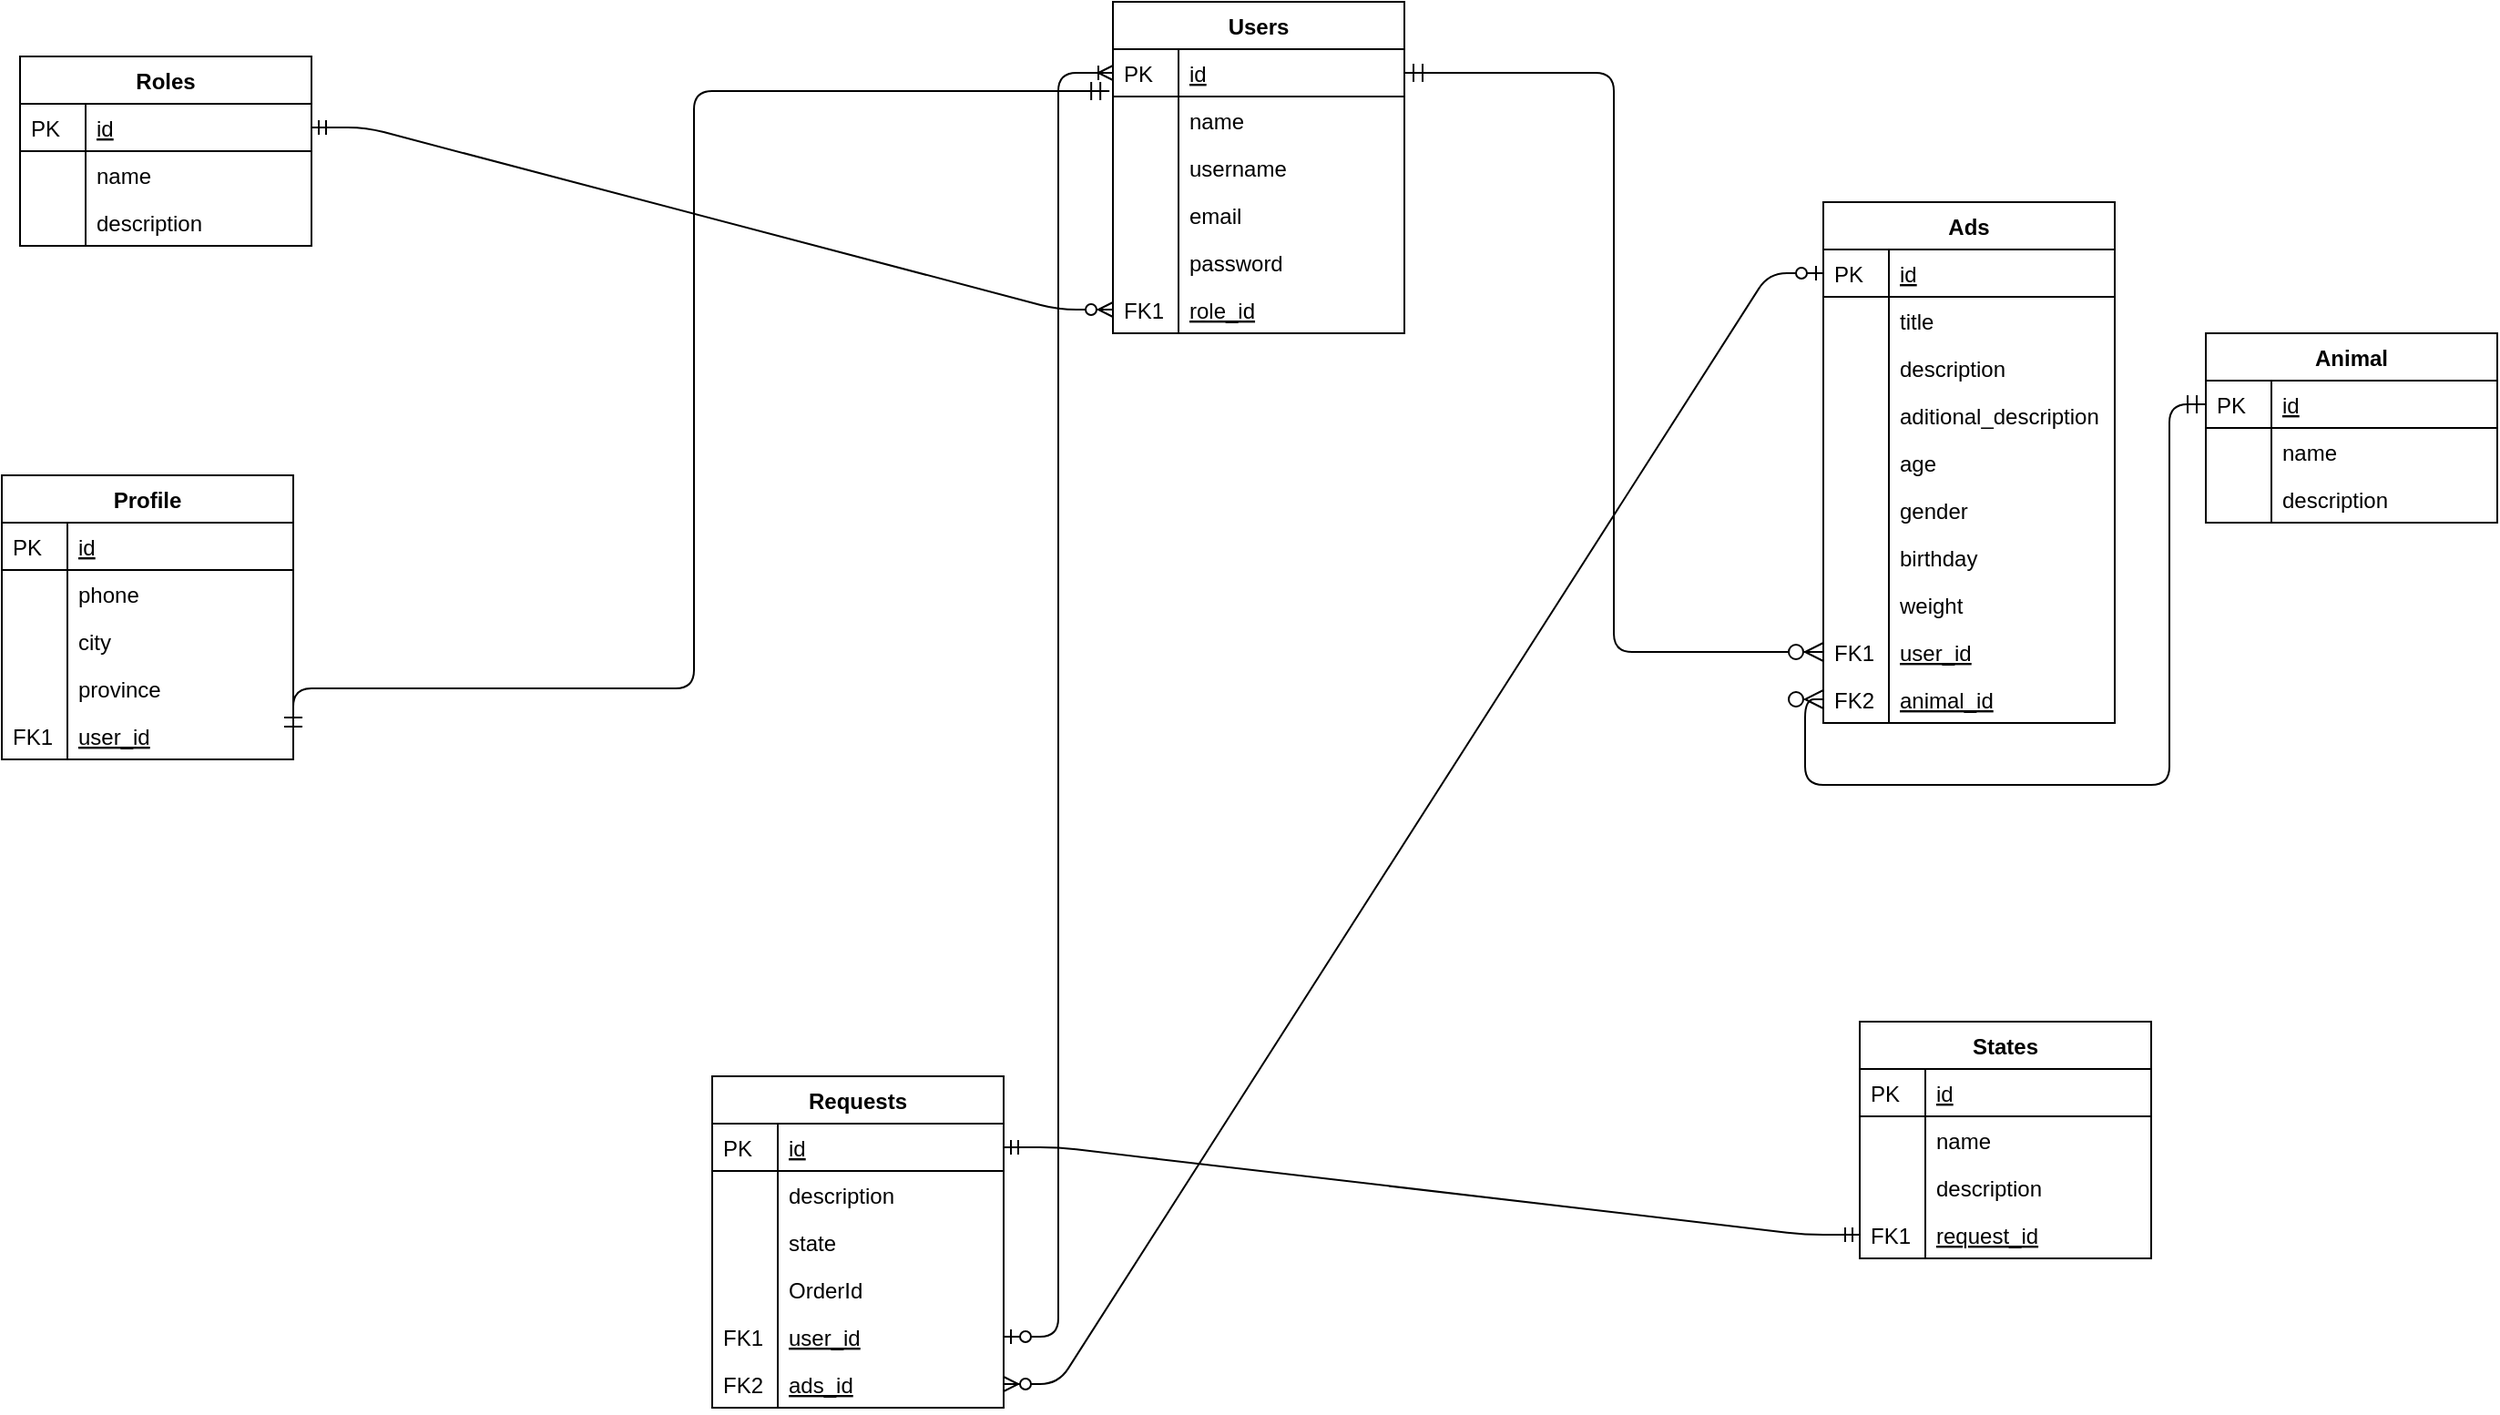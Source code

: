 <mxfile version="13.1.3">
    <diagram id="C5RBs43oDa-KdzZeNtuy" name="Page-1">
        <mxGraphModel dx="2195" dy="751" grid="1" gridSize="10" guides="1" tooltips="1" connect="1" arrows="1" fold="1" page="1" pageScale="1" pageWidth="827" pageHeight="1169" math="0" shadow="0">
            <root>
                <mxCell id="WIyWlLk6GJQsqaUBKTNV-0"/>
                <mxCell id="WIyWlLk6GJQsqaUBKTNV-1" parent="WIyWlLk6GJQsqaUBKTNV-0"/>
                <mxCell id="zkfFHV4jXpPFQw0GAbJ--63" value="" style="edgeStyle=orthogonalEdgeStyle;endArrow=ERzeroToMany;startArrow=ERmandOne;shadow=0;strokeWidth=1;endSize=8;startSize=8;entryX=0;entryY=0.5;entryDx=0;entryDy=0;" parent="WIyWlLk6GJQsqaUBKTNV-1" source="zkfFHV4jXpPFQw0GAbJ--52" target="SV77yWKfebAAn_p9X0Ls-24" edge="1">
                    <mxGeometry width="100" height="100" relative="1" as="geometry">
                        <mxPoint x="110" y="550" as="sourcePoint"/>
                        <mxPoint x="210" y="450" as="targetPoint"/>
                    </mxGeometry>
                </mxCell>
                <mxCell id="zkfFHV4jXpPFQw0GAbJ--71" value="" style="edgeStyle=orthogonalEdgeStyle;endArrow=ERmandOne;startArrow=ERmandOne;shadow=0;strokeWidth=1;endSize=8;startSize=8;endFill=0;entryX=1;entryY=0.5;entryDx=0;entryDy=0;exitX=-0.012;exitY=0.885;exitDx=0;exitDy=0;exitPerimeter=0;" parent="WIyWlLk6GJQsqaUBKTNV-1" source="zkfFHV4jXpPFQw0GAbJ--52" target="SV77yWKfebAAn_p9X0Ls-28" edge="1">
                    <mxGeometry width="100" height="100" relative="1" as="geometry">
                        <mxPoint x="240" y="618" as="sourcePoint"/>
                        <mxPoint y="340" as="targetPoint"/>
                        <Array as="points">
                            <mxPoint x="-190" y="249"/>
                            <mxPoint x="-190" y="577"/>
                        </Array>
                    </mxGeometry>
                </mxCell>
                <mxCell id="SV77yWKfebAAn_p9X0Ls-58" value="" style="edgeStyle=entityRelationEdgeStyle;fontSize=12;html=1;endArrow=ERzeroToMany;startArrow=ERmandOne;exitX=1;exitY=0.5;exitDx=0;exitDy=0;entryX=0;entryY=0.5;entryDx=0;entryDy=0;" parent="WIyWlLk6GJQsqaUBKTNV-1" source="SV77yWKfebAAn_p9X0Ls-31" target="SV77yWKfebAAn_p9X0Ls-61" edge="1">
                    <mxGeometry width="100" height="100" relative="1" as="geometry">
                        <mxPoint x="-100" y="560" as="sourcePoint"/>
                        <mxPoint x="-320" y="370" as="targetPoint"/>
                    </mxGeometry>
                </mxCell>
                <mxCell id="SV77yWKfebAAn_p9X0Ls-78" value="" style="edgeStyle=entityRelationEdgeStyle;fontSize=12;html=1;endArrow=ERoneToMany;startArrow=ERzeroToOne;exitX=1;exitY=0.5;exitDx=0;exitDy=0;entryX=0;entryY=0.5;entryDx=0;entryDy=0;" parent="WIyWlLk6GJQsqaUBKTNV-1" source="SV77yWKfebAAn_p9X0Ls-73" target="zkfFHV4jXpPFQw0GAbJ--52" edge="1">
                    <mxGeometry width="100" height="100" relative="1" as="geometry">
                        <mxPoint x="-200" y="690" as="sourcePoint"/>
                        <mxPoint x="-103" y="299" as="targetPoint"/>
                    </mxGeometry>
                </mxCell>
                <mxCell id="SV77yWKfebAAn_p9X0Ls-93" value="" style="edgeStyle=entityRelationEdgeStyle;fontSize=12;html=1;endArrow=ERmandOne;startArrow=ERmandOne;exitX=1;exitY=0.5;exitDx=0;exitDy=0;entryX=0;entryY=0.5;entryDx=0;entryDy=0;" parent="WIyWlLk6GJQsqaUBKTNV-1" source="SV77yWKfebAAn_p9X0Ls-65" target="SV77yWKfebAAn_p9X0Ls-89" edge="1">
                    <mxGeometry width="100" height="100" relative="1" as="geometry">
                        <mxPoint x="50" y="700" as="sourcePoint"/>
                        <mxPoint x="150" y="600" as="targetPoint"/>
                    </mxGeometry>
                </mxCell>
                <mxCell id="SV77yWKfebAAn_p9X0Ls-94" value="" style="edgeStyle=entityRelationEdgeStyle;fontSize=12;html=1;endArrow=ERzeroToMany;startArrow=ERzeroToOne;" parent="WIyWlLk6GJQsqaUBKTNV-1" source="zkfFHV4jXpPFQw0GAbJ--57" target="SV77yWKfebAAn_p9X0Ls-75" edge="1">
                    <mxGeometry width="100" height="100" relative="1" as="geometry">
                        <mxPoint x="330" y="680" as="sourcePoint"/>
                        <mxPoint x="150" y="600" as="targetPoint"/>
                    </mxGeometry>
                </mxCell>
                <mxCell id="zkfFHV4jXpPFQw0GAbJ--56" value="Ads" style="swimlane;fontStyle=1;childLayout=stackLayout;horizontal=1;startSize=26;horizontalStack=0;resizeParent=1;resizeLast=0;collapsible=1;marginBottom=0;rounded=0;shadow=0;strokeWidth=1;" parent="WIyWlLk6GJQsqaUBKTNV-1" vertex="1">
                    <mxGeometry x="430" y="310" width="160" height="286" as="geometry">
                        <mxRectangle x="260" y="80" width="160" height="26" as="alternateBounds"/>
                    </mxGeometry>
                </mxCell>
                <mxCell id="zkfFHV4jXpPFQw0GAbJ--57" value="id" style="shape=partialRectangle;top=0;left=0;right=0;bottom=1;align=left;verticalAlign=top;fillColor=none;spacingLeft=40;spacingRight=4;overflow=hidden;rotatable=0;points=[[0,0.5],[1,0.5]];portConstraint=eastwest;dropTarget=0;rounded=0;shadow=0;strokeWidth=1;fontStyle=4" parent="zkfFHV4jXpPFQw0GAbJ--56" vertex="1">
                    <mxGeometry y="26" width="160" height="26" as="geometry"/>
                </mxCell>
                <mxCell id="zkfFHV4jXpPFQw0GAbJ--58" value="PK" style="shape=partialRectangle;top=0;left=0;bottom=0;fillColor=none;align=left;verticalAlign=top;spacingLeft=4;spacingRight=4;overflow=hidden;rotatable=0;points=[];portConstraint=eastwest;part=1;" parent="zkfFHV4jXpPFQw0GAbJ--57" vertex="1" connectable="0">
                    <mxGeometry width="36" height="26" as="geometry"/>
                </mxCell>
                <mxCell id="zkfFHV4jXpPFQw0GAbJ--59" value="title" style="shape=partialRectangle;top=0;left=0;right=0;bottom=0;align=left;verticalAlign=top;fillColor=none;spacingLeft=40;spacingRight=4;overflow=hidden;rotatable=0;points=[[0,0.5],[1,0.5]];portConstraint=eastwest;dropTarget=0;rounded=0;shadow=0;strokeWidth=1;" parent="zkfFHV4jXpPFQw0GAbJ--56" vertex="1">
                    <mxGeometry y="52" width="160" height="26" as="geometry"/>
                </mxCell>
                <mxCell id="zkfFHV4jXpPFQw0GAbJ--60" value="" style="shape=partialRectangle;top=0;left=0;bottom=0;fillColor=none;align=left;verticalAlign=top;spacingLeft=4;spacingRight=4;overflow=hidden;rotatable=0;points=[];portConstraint=eastwest;part=1;" parent="zkfFHV4jXpPFQw0GAbJ--59" vertex="1" connectable="0">
                    <mxGeometry width="36" height="26" as="geometry"/>
                </mxCell>
                <mxCell id="SV77yWKfebAAn_p9X0Ls-14" value="description" style="shape=partialRectangle;top=0;left=0;right=0;bottom=0;align=left;verticalAlign=top;fillColor=none;spacingLeft=40;spacingRight=4;overflow=hidden;rotatable=0;points=[[0,0.5],[1,0.5]];portConstraint=eastwest;dropTarget=0;rounded=0;shadow=0;strokeWidth=1;" parent="zkfFHV4jXpPFQw0GAbJ--56" vertex="1">
                    <mxGeometry y="78" width="160" height="26" as="geometry"/>
                </mxCell>
                <mxCell id="SV77yWKfebAAn_p9X0Ls-15" value="" style="shape=partialRectangle;top=0;left=0;bottom=0;fillColor=none;align=left;verticalAlign=top;spacingLeft=4;spacingRight=4;overflow=hidden;rotatable=0;points=[];portConstraint=eastwest;part=1;" parent="SV77yWKfebAAn_p9X0Ls-14" vertex="1" connectable="0">
                    <mxGeometry width="36" height="26" as="geometry"/>
                </mxCell>
                <mxCell id="SV77yWKfebAAn_p9X0Ls-16" value="aditional_description" style="shape=partialRectangle;top=0;left=0;right=0;bottom=0;align=left;verticalAlign=top;fillColor=none;spacingLeft=40;spacingRight=4;overflow=hidden;rotatable=0;points=[[0,0.5],[1,0.5]];portConstraint=eastwest;dropTarget=0;rounded=0;shadow=0;strokeWidth=1;" parent="zkfFHV4jXpPFQw0GAbJ--56" vertex="1">
                    <mxGeometry y="104" width="160" height="26" as="geometry"/>
                </mxCell>
                <mxCell id="SV77yWKfebAAn_p9X0Ls-17" value="" style="shape=partialRectangle;top=0;left=0;bottom=0;fillColor=none;align=left;verticalAlign=top;spacingLeft=4;spacingRight=4;overflow=hidden;rotatable=0;points=[];portConstraint=eastwest;part=1;" parent="SV77yWKfebAAn_p9X0Ls-16" vertex="1" connectable="0">
                    <mxGeometry width="36" height="26" as="geometry"/>
                </mxCell>
                <mxCell id="SV77yWKfebAAn_p9X0Ls-8" value="age" style="shape=partialRectangle;top=0;left=0;right=0;bottom=0;align=left;verticalAlign=top;fillColor=none;spacingLeft=40;spacingRight=4;overflow=hidden;rotatable=0;points=[[0,0.5],[1,0.5]];portConstraint=eastwest;dropTarget=0;rounded=0;shadow=0;strokeWidth=1;" parent="zkfFHV4jXpPFQw0GAbJ--56" vertex="1">
                    <mxGeometry y="130" width="160" height="26" as="geometry"/>
                </mxCell>
                <mxCell id="SV77yWKfebAAn_p9X0Ls-9" value="" style="shape=partialRectangle;top=0;left=0;bottom=0;fillColor=none;align=left;verticalAlign=top;spacingLeft=4;spacingRight=4;overflow=hidden;rotatable=0;points=[];portConstraint=eastwest;part=1;" parent="SV77yWKfebAAn_p9X0Ls-8" vertex="1" connectable="0">
                    <mxGeometry width="36" height="26" as="geometry"/>
                </mxCell>
                <mxCell id="zkfFHV4jXpPFQw0GAbJ--61" value="gender" style="shape=partialRectangle;top=0;left=0;right=0;bottom=0;align=left;verticalAlign=top;fillColor=none;spacingLeft=40;spacingRight=4;overflow=hidden;rotatable=0;points=[[0,0.5],[1,0.5]];portConstraint=eastwest;dropTarget=0;rounded=0;shadow=0;strokeWidth=1;" parent="zkfFHV4jXpPFQw0GAbJ--56" vertex="1">
                    <mxGeometry y="156" width="160" height="26" as="geometry"/>
                </mxCell>
                <mxCell id="zkfFHV4jXpPFQw0GAbJ--62" value="" style="shape=partialRectangle;top=0;left=0;bottom=0;fillColor=none;align=left;verticalAlign=top;spacingLeft=4;spacingRight=4;overflow=hidden;rotatable=0;points=[];portConstraint=eastwest;part=1;" parent="zkfFHV4jXpPFQw0GAbJ--61" vertex="1" connectable="0">
                    <mxGeometry width="36" height="26" as="geometry"/>
                </mxCell>
                <mxCell id="SV77yWKfebAAn_p9X0Ls-12" value="birthday" style="shape=partialRectangle;top=0;left=0;right=0;bottom=0;align=left;verticalAlign=top;fillColor=none;spacingLeft=40;spacingRight=4;overflow=hidden;rotatable=0;points=[[0,0.5],[1,0.5]];portConstraint=eastwest;dropTarget=0;rounded=0;shadow=0;strokeWidth=1;" parent="zkfFHV4jXpPFQw0GAbJ--56" vertex="1">
                    <mxGeometry y="182" width="160" height="26" as="geometry"/>
                </mxCell>
                <mxCell id="SV77yWKfebAAn_p9X0Ls-13" value="" style="shape=partialRectangle;top=0;left=0;bottom=0;fillColor=none;align=left;verticalAlign=top;spacingLeft=4;spacingRight=4;overflow=hidden;rotatable=0;points=[];portConstraint=eastwest;part=1;" parent="SV77yWKfebAAn_p9X0Ls-12" vertex="1" connectable="0">
                    <mxGeometry width="36" height="26" as="geometry"/>
                </mxCell>
                <mxCell id="SV77yWKfebAAn_p9X0Ls-10" value="weight" style="shape=partialRectangle;top=0;left=0;right=0;bottom=0;align=left;verticalAlign=top;fillColor=none;spacingLeft=40;spacingRight=4;overflow=hidden;rotatable=0;points=[[0,0.5],[1,0.5]];portConstraint=eastwest;dropTarget=0;rounded=0;shadow=0;strokeWidth=1;" parent="zkfFHV4jXpPFQw0GAbJ--56" vertex="1">
                    <mxGeometry y="208" width="160" height="26" as="geometry"/>
                </mxCell>
                <mxCell id="SV77yWKfebAAn_p9X0Ls-11" value="" style="shape=partialRectangle;top=0;left=0;bottom=0;fillColor=none;align=left;verticalAlign=top;spacingLeft=4;spacingRight=4;overflow=hidden;rotatable=0;points=[];portConstraint=eastwest;part=1;" parent="SV77yWKfebAAn_p9X0Ls-10" vertex="1" connectable="0">
                    <mxGeometry width="36" height="26" as="geometry"/>
                </mxCell>
                <mxCell id="SV77yWKfebAAn_p9X0Ls-24" value="user_id" style="shape=partialRectangle;top=0;left=0;right=0;bottom=0;align=left;verticalAlign=top;fillColor=none;spacingLeft=40;spacingRight=4;overflow=hidden;rotatable=0;points=[[0,0.5],[1,0.5]];portConstraint=eastwest;dropTarget=0;rounded=0;shadow=0;strokeWidth=1;fontStyle=4" parent="zkfFHV4jXpPFQw0GAbJ--56" vertex="1">
                    <mxGeometry y="234" width="160" height="26" as="geometry"/>
                </mxCell>
                <mxCell id="SV77yWKfebAAn_p9X0Ls-25" value="FK1" style="shape=partialRectangle;top=0;left=0;bottom=0;fillColor=none;align=left;verticalAlign=top;spacingLeft=4;spacingRight=4;overflow=hidden;rotatable=0;points=[];portConstraint=eastwest;part=1;" parent="SV77yWKfebAAn_p9X0Ls-24" vertex="1" connectable="0">
                    <mxGeometry width="36" height="26" as="geometry"/>
                </mxCell>
                <mxCell id="SV77yWKfebAAn_p9X0Ls-126" value="animal_id" style="shape=partialRectangle;top=0;left=0;right=0;bottom=0;align=left;verticalAlign=top;fillColor=none;spacingLeft=40;spacingRight=4;overflow=hidden;rotatable=0;points=[[0,0.5],[1,0.5]];portConstraint=eastwest;dropTarget=0;rounded=0;shadow=0;strokeWidth=1;fontStyle=4" parent="zkfFHV4jXpPFQw0GAbJ--56" vertex="1">
                    <mxGeometry y="260" width="160" height="26" as="geometry"/>
                </mxCell>
                <mxCell id="SV77yWKfebAAn_p9X0Ls-127" value="FK2" style="shape=partialRectangle;top=0;left=0;bottom=0;fillColor=none;align=left;verticalAlign=top;spacingLeft=4;spacingRight=4;overflow=hidden;rotatable=0;points=[];portConstraint=eastwest;part=1;" parent="SV77yWKfebAAn_p9X0Ls-126" vertex="1" connectable="0">
                    <mxGeometry width="36" height="26" as="geometry"/>
                </mxCell>
                <mxCell id="SV77yWKfebAAn_p9X0Ls-30" value="Roles" style="swimlane;fontStyle=1;childLayout=stackLayout;horizontal=1;startSize=26;horizontalStack=0;resizeParent=1;resizeLast=0;collapsible=1;marginBottom=0;rounded=0;shadow=0;strokeWidth=1;" parent="WIyWlLk6GJQsqaUBKTNV-1" vertex="1">
                    <mxGeometry x="-560" y="230" width="160" height="104" as="geometry">
                        <mxRectangle x="260" y="270" width="160" height="26" as="alternateBounds"/>
                    </mxGeometry>
                </mxCell>
                <mxCell id="SV77yWKfebAAn_p9X0Ls-31" value="id" style="shape=partialRectangle;top=0;left=0;right=0;bottom=1;align=left;verticalAlign=top;fillColor=none;spacingLeft=40;spacingRight=4;overflow=hidden;rotatable=0;points=[[0,0.5],[1,0.5]];portConstraint=eastwest;dropTarget=0;rounded=0;shadow=0;strokeWidth=1;fontStyle=4" parent="SV77yWKfebAAn_p9X0Ls-30" vertex="1">
                    <mxGeometry y="26" width="160" height="26" as="geometry"/>
                </mxCell>
                <mxCell id="SV77yWKfebAAn_p9X0Ls-32" value="PK" style="shape=partialRectangle;top=0;left=0;bottom=0;fillColor=none;align=left;verticalAlign=top;spacingLeft=4;spacingRight=4;overflow=hidden;rotatable=0;points=[];portConstraint=eastwest;part=1;" parent="SV77yWKfebAAn_p9X0Ls-31" vertex="1" connectable="0">
                    <mxGeometry width="36" height="26" as="geometry"/>
                </mxCell>
                <mxCell id="SV77yWKfebAAn_p9X0Ls-33" value="name" style="shape=partialRectangle;top=0;left=0;right=0;bottom=0;align=left;verticalAlign=top;fillColor=none;spacingLeft=40;spacingRight=4;overflow=hidden;rotatable=0;points=[[0,0.5],[1,0.5]];portConstraint=eastwest;dropTarget=0;rounded=0;shadow=0;strokeWidth=1;" parent="SV77yWKfebAAn_p9X0Ls-30" vertex="1">
                    <mxGeometry y="52" width="160" height="26" as="geometry"/>
                </mxCell>
                <mxCell id="SV77yWKfebAAn_p9X0Ls-34" value="" style="shape=partialRectangle;top=0;left=0;bottom=0;fillColor=none;align=left;verticalAlign=top;spacingLeft=4;spacingRight=4;overflow=hidden;rotatable=0;points=[];portConstraint=eastwest;part=1;" parent="SV77yWKfebAAn_p9X0Ls-33" vertex="1" connectable="0">
                    <mxGeometry width="36" height="26" as="geometry"/>
                </mxCell>
                <mxCell id="SV77yWKfebAAn_p9X0Ls-35" value="description" style="shape=partialRectangle;top=0;left=0;right=0;bottom=0;align=left;verticalAlign=top;fillColor=none;spacingLeft=40;spacingRight=4;overflow=hidden;rotatable=0;points=[[0,0.5],[1,0.5]];portConstraint=eastwest;dropTarget=0;rounded=0;shadow=0;strokeWidth=1;" parent="SV77yWKfebAAn_p9X0Ls-30" vertex="1">
                    <mxGeometry y="78" width="160" height="26" as="geometry"/>
                </mxCell>
                <mxCell id="SV77yWKfebAAn_p9X0Ls-36" value="" style="shape=partialRectangle;top=0;left=0;bottom=0;fillColor=none;align=left;verticalAlign=top;spacingLeft=4;spacingRight=4;overflow=hidden;rotatable=0;points=[];portConstraint=eastwest;part=1;" parent="SV77yWKfebAAn_p9X0Ls-35" vertex="1" connectable="0">
                    <mxGeometry width="36" height="26" as="geometry"/>
                </mxCell>
                <mxCell id="zkfFHV4jXpPFQw0GAbJ--64" value="Profile" style="swimlane;fontStyle=1;childLayout=stackLayout;horizontal=1;startSize=26;horizontalStack=0;resizeParent=1;resizeLast=0;collapsible=1;marginBottom=0;rounded=0;shadow=0;strokeWidth=1;" parent="WIyWlLk6GJQsqaUBKTNV-1" vertex="1">
                    <mxGeometry x="-570" y="460" width="160" height="156" as="geometry">
                        <mxRectangle x="260" y="270" width="160" height="26" as="alternateBounds"/>
                    </mxGeometry>
                </mxCell>
                <mxCell id="zkfFHV4jXpPFQw0GAbJ--65" value="id" style="shape=partialRectangle;top=0;left=0;right=0;bottom=1;align=left;verticalAlign=top;fillColor=none;spacingLeft=40;spacingRight=4;overflow=hidden;rotatable=0;points=[[0,0.5],[1,0.5]];portConstraint=eastwest;dropTarget=0;rounded=0;shadow=0;strokeWidth=1;fontStyle=4" parent="zkfFHV4jXpPFQw0GAbJ--64" vertex="1">
                    <mxGeometry y="26" width="160" height="26" as="geometry"/>
                </mxCell>
                <mxCell id="zkfFHV4jXpPFQw0GAbJ--66" value="PK" style="shape=partialRectangle;top=0;left=0;bottom=0;fillColor=none;align=left;verticalAlign=top;spacingLeft=4;spacingRight=4;overflow=hidden;rotatable=0;points=[];portConstraint=eastwest;part=1;" parent="zkfFHV4jXpPFQw0GAbJ--65" vertex="1" connectable="0">
                    <mxGeometry width="36" height="26" as="geometry"/>
                </mxCell>
                <mxCell id="zkfFHV4jXpPFQw0GAbJ--67" value="phone" style="shape=partialRectangle;top=0;left=0;right=0;bottom=0;align=left;verticalAlign=top;fillColor=none;spacingLeft=40;spacingRight=4;overflow=hidden;rotatable=0;points=[[0,0.5],[1,0.5]];portConstraint=eastwest;dropTarget=0;rounded=0;shadow=0;strokeWidth=1;" parent="zkfFHV4jXpPFQw0GAbJ--64" vertex="1">
                    <mxGeometry y="52" width="160" height="26" as="geometry"/>
                </mxCell>
                <mxCell id="zkfFHV4jXpPFQw0GAbJ--68" value="" style="shape=partialRectangle;top=0;left=0;bottom=0;fillColor=none;align=left;verticalAlign=top;spacingLeft=4;spacingRight=4;overflow=hidden;rotatable=0;points=[];portConstraint=eastwest;part=1;" parent="zkfFHV4jXpPFQw0GAbJ--67" vertex="1" connectable="0">
                    <mxGeometry width="36" height="26" as="geometry"/>
                </mxCell>
                <mxCell id="SV77yWKfebAAn_p9X0Ls-18" value="city" style="shape=partialRectangle;top=0;left=0;right=0;bottom=0;align=left;verticalAlign=top;fillColor=none;spacingLeft=40;spacingRight=4;overflow=hidden;rotatable=0;points=[[0,0.5],[1,0.5]];portConstraint=eastwest;dropTarget=0;rounded=0;shadow=0;strokeWidth=1;" parent="zkfFHV4jXpPFQw0GAbJ--64" vertex="1">
                    <mxGeometry y="78" width="160" height="26" as="geometry"/>
                </mxCell>
                <mxCell id="SV77yWKfebAAn_p9X0Ls-19" value="" style="shape=partialRectangle;top=0;left=0;bottom=0;fillColor=none;align=left;verticalAlign=top;spacingLeft=4;spacingRight=4;overflow=hidden;rotatable=0;points=[];portConstraint=eastwest;part=1;" parent="SV77yWKfebAAn_p9X0Ls-18" vertex="1" connectable="0">
                    <mxGeometry width="36" height="26" as="geometry"/>
                </mxCell>
                <mxCell id="SV77yWKfebAAn_p9X0Ls-132" value="province" style="shape=partialRectangle;top=0;left=0;right=0;bottom=0;align=left;verticalAlign=top;fillColor=none;spacingLeft=40;spacingRight=4;overflow=hidden;rotatable=0;points=[[0,0.5],[1,0.5]];portConstraint=eastwest;dropTarget=0;rounded=0;shadow=0;strokeWidth=1;" parent="zkfFHV4jXpPFQw0GAbJ--64" vertex="1">
                    <mxGeometry y="104" width="160" height="26" as="geometry"/>
                </mxCell>
                <mxCell id="SV77yWKfebAAn_p9X0Ls-133" value="" style="shape=partialRectangle;top=0;left=0;bottom=0;fillColor=none;align=left;verticalAlign=top;spacingLeft=4;spacingRight=4;overflow=hidden;rotatable=0;points=[];portConstraint=eastwest;part=1;" parent="SV77yWKfebAAn_p9X0Ls-132" vertex="1" connectable="0">
                    <mxGeometry width="36" height="26" as="geometry"/>
                </mxCell>
                <mxCell id="SV77yWKfebAAn_p9X0Ls-28" value="user_id" style="shape=partialRectangle;top=0;left=0;right=0;bottom=0;align=left;verticalAlign=top;fillColor=none;spacingLeft=40;spacingRight=4;overflow=hidden;rotatable=0;points=[[0,0.5],[1,0.5]];portConstraint=eastwest;dropTarget=0;rounded=0;shadow=0;strokeWidth=1;fontStyle=4" parent="zkfFHV4jXpPFQw0GAbJ--64" vertex="1">
                    <mxGeometry y="130" width="160" height="26" as="geometry"/>
                </mxCell>
                <mxCell id="SV77yWKfebAAn_p9X0Ls-29" value="FK1" style="shape=partialRectangle;top=0;left=0;bottom=0;fillColor=none;align=left;verticalAlign=top;spacingLeft=4;spacingRight=4;overflow=hidden;rotatable=0;points=[];portConstraint=eastwest;part=1;" parent="SV77yWKfebAAn_p9X0Ls-28" vertex="1" connectable="0">
                    <mxGeometry width="36" height="26" as="geometry"/>
                </mxCell>
                <mxCell id="SV77yWKfebAAn_p9X0Ls-64" value="Requests" style="swimlane;fontStyle=1;childLayout=stackLayout;horizontal=1;startSize=26;horizontalStack=0;resizeParent=1;resizeLast=0;collapsible=1;marginBottom=0;rounded=0;shadow=0;strokeWidth=1;" parent="WIyWlLk6GJQsqaUBKTNV-1" vertex="1">
                    <mxGeometry x="-180" y="790" width="160" height="182" as="geometry">
                        <mxRectangle x="260" y="270" width="160" height="26" as="alternateBounds"/>
                    </mxGeometry>
                </mxCell>
                <mxCell id="SV77yWKfebAAn_p9X0Ls-65" value="id" style="shape=partialRectangle;top=0;left=0;right=0;bottom=1;align=left;verticalAlign=top;fillColor=none;spacingLeft=40;spacingRight=4;overflow=hidden;rotatable=0;points=[[0,0.5],[1,0.5]];portConstraint=eastwest;dropTarget=0;rounded=0;shadow=0;strokeWidth=1;fontStyle=4" parent="SV77yWKfebAAn_p9X0Ls-64" vertex="1">
                    <mxGeometry y="26" width="160" height="26" as="geometry"/>
                </mxCell>
                <mxCell id="SV77yWKfebAAn_p9X0Ls-66" value="PK" style="shape=partialRectangle;top=0;left=0;bottom=0;fillColor=none;align=left;verticalAlign=top;spacingLeft=4;spacingRight=4;overflow=hidden;rotatable=0;points=[];portConstraint=eastwest;part=1;" parent="SV77yWKfebAAn_p9X0Ls-65" vertex="1" connectable="0">
                    <mxGeometry width="36" height="26" as="geometry"/>
                </mxCell>
                <mxCell id="SV77yWKfebAAn_p9X0Ls-67" value="description" style="shape=partialRectangle;top=0;left=0;right=0;bottom=0;align=left;verticalAlign=top;fillColor=none;spacingLeft=40;spacingRight=4;overflow=hidden;rotatable=0;points=[[0,0.5],[1,0.5]];portConstraint=eastwest;dropTarget=0;rounded=0;shadow=0;strokeWidth=1;" parent="SV77yWKfebAAn_p9X0Ls-64" vertex="1">
                    <mxGeometry y="52" width="160" height="26" as="geometry"/>
                </mxCell>
                <mxCell id="SV77yWKfebAAn_p9X0Ls-68" value="" style="shape=partialRectangle;top=0;left=0;bottom=0;fillColor=none;align=left;verticalAlign=top;spacingLeft=4;spacingRight=4;overflow=hidden;rotatable=0;points=[];portConstraint=eastwest;part=1;" parent="SV77yWKfebAAn_p9X0Ls-67" vertex="1" connectable="0">
                    <mxGeometry width="36" height="26" as="geometry"/>
                </mxCell>
                <mxCell id="SV77yWKfebAAn_p9X0Ls-69" value="state" style="shape=partialRectangle;top=0;left=0;right=0;bottom=0;align=left;verticalAlign=top;fillColor=none;spacingLeft=40;spacingRight=4;overflow=hidden;rotatable=0;points=[[0,0.5],[1,0.5]];portConstraint=eastwest;dropTarget=0;rounded=0;shadow=0;strokeWidth=1;" parent="SV77yWKfebAAn_p9X0Ls-64" vertex="1">
                    <mxGeometry y="78" width="160" height="26" as="geometry"/>
                </mxCell>
                <mxCell id="SV77yWKfebAAn_p9X0Ls-70" value="" style="shape=partialRectangle;top=0;left=0;bottom=0;fillColor=none;align=left;verticalAlign=top;spacingLeft=4;spacingRight=4;overflow=hidden;rotatable=0;points=[];portConstraint=eastwest;part=1;" parent="SV77yWKfebAAn_p9X0Ls-69" vertex="1" connectable="0">
                    <mxGeometry width="36" height="26" as="geometry"/>
                </mxCell>
                <mxCell id="SV77yWKfebAAn_p9X0Ls-71" value="OrderId" style="shape=partialRectangle;top=0;left=0;right=0;bottom=0;align=left;verticalAlign=top;fillColor=none;spacingLeft=40;spacingRight=4;overflow=hidden;rotatable=0;points=[[0,0.5],[1,0.5]];portConstraint=eastwest;dropTarget=0;rounded=0;shadow=0;strokeWidth=1;" parent="SV77yWKfebAAn_p9X0Ls-64" vertex="1">
                    <mxGeometry y="104" width="160" height="26" as="geometry"/>
                </mxCell>
                <mxCell id="SV77yWKfebAAn_p9X0Ls-72" value="" style="shape=partialRectangle;top=0;left=0;bottom=0;fillColor=none;align=left;verticalAlign=top;spacingLeft=4;spacingRight=4;overflow=hidden;rotatable=0;points=[];portConstraint=eastwest;part=1;" parent="SV77yWKfebAAn_p9X0Ls-71" vertex="1" connectable="0">
                    <mxGeometry width="36" height="26" as="geometry"/>
                </mxCell>
                <mxCell id="SV77yWKfebAAn_p9X0Ls-73" value="user_id" style="shape=partialRectangle;top=0;left=0;right=0;bottom=0;align=left;verticalAlign=top;fillColor=none;spacingLeft=40;spacingRight=4;overflow=hidden;rotatable=0;points=[[0,0.5],[1,0.5]];portConstraint=eastwest;dropTarget=0;rounded=0;shadow=0;strokeWidth=1;fontStyle=4" parent="SV77yWKfebAAn_p9X0Ls-64" vertex="1">
                    <mxGeometry y="130" width="160" height="26" as="geometry"/>
                </mxCell>
                <mxCell id="SV77yWKfebAAn_p9X0Ls-74" value="FK1" style="shape=partialRectangle;top=0;left=0;bottom=0;fillColor=none;align=left;verticalAlign=top;spacingLeft=4;spacingRight=4;overflow=hidden;rotatable=0;points=[];portConstraint=eastwest;part=1;" parent="SV77yWKfebAAn_p9X0Ls-73" vertex="1" connectable="0">
                    <mxGeometry width="36" height="26" as="geometry"/>
                </mxCell>
                <mxCell id="SV77yWKfebAAn_p9X0Ls-75" value="ads_id" style="shape=partialRectangle;top=0;left=0;right=0;bottom=0;align=left;verticalAlign=top;fillColor=none;spacingLeft=40;spacingRight=4;overflow=hidden;rotatable=0;points=[[0,0.5],[1,0.5]];portConstraint=eastwest;dropTarget=0;rounded=0;shadow=0;strokeWidth=1;fontStyle=4" parent="SV77yWKfebAAn_p9X0Ls-64" vertex="1">
                    <mxGeometry y="156" width="160" height="26" as="geometry"/>
                </mxCell>
                <mxCell id="SV77yWKfebAAn_p9X0Ls-76" value="FK2" style="shape=partialRectangle;top=0;left=0;bottom=0;fillColor=none;align=left;verticalAlign=top;spacingLeft=4;spacingRight=4;overflow=hidden;rotatable=0;points=[];portConstraint=eastwest;part=1;" parent="SV77yWKfebAAn_p9X0Ls-75" vertex="1" connectable="0">
                    <mxGeometry width="36" height="26" as="geometry"/>
                </mxCell>
                <mxCell id="zkfFHV4jXpPFQw0GAbJ--51" value="Users" style="swimlane;fontStyle=1;childLayout=stackLayout;horizontal=1;startSize=26;horizontalStack=0;resizeParent=1;resizeLast=0;collapsible=1;marginBottom=0;rounded=0;shadow=0;strokeWidth=1;" parent="WIyWlLk6GJQsqaUBKTNV-1" vertex="1">
                    <mxGeometry x="40" y="200" width="160" height="182" as="geometry">
                        <mxRectangle x="20" y="80" width="160" height="26" as="alternateBounds"/>
                    </mxGeometry>
                </mxCell>
                <mxCell id="zkfFHV4jXpPFQw0GAbJ--52" value="id" style="shape=partialRectangle;top=0;left=0;right=0;bottom=1;align=left;verticalAlign=top;fillColor=none;spacingLeft=40;spacingRight=4;overflow=hidden;rotatable=0;points=[[0,0.5],[1,0.5]];portConstraint=eastwest;dropTarget=0;rounded=0;shadow=0;strokeWidth=1;fontStyle=4" parent="zkfFHV4jXpPFQw0GAbJ--51" vertex="1">
                    <mxGeometry y="26" width="160" height="26" as="geometry"/>
                </mxCell>
                <mxCell id="zkfFHV4jXpPFQw0GAbJ--53" value="PK" style="shape=partialRectangle;top=0;left=0;bottom=0;fillColor=none;align=left;verticalAlign=top;spacingLeft=4;spacingRight=4;overflow=hidden;rotatable=0;points=[];portConstraint=eastwest;part=1;" parent="zkfFHV4jXpPFQw0GAbJ--52" vertex="1" connectable="0">
                    <mxGeometry width="36" height="26" as="geometry"/>
                </mxCell>
                <mxCell id="zkfFHV4jXpPFQw0GAbJ--54" value="name" style="shape=partialRectangle;top=0;left=0;right=0;bottom=0;align=left;verticalAlign=top;fillColor=none;spacingLeft=40;spacingRight=4;overflow=hidden;rotatable=0;points=[[0,0.5],[1,0.5]];portConstraint=eastwest;dropTarget=0;rounded=0;shadow=0;strokeWidth=1;" parent="zkfFHV4jXpPFQw0GAbJ--51" vertex="1">
                    <mxGeometry y="52" width="160" height="26" as="geometry"/>
                </mxCell>
                <mxCell id="zkfFHV4jXpPFQw0GAbJ--55" value="" style="shape=partialRectangle;top=0;left=0;bottom=0;fillColor=none;align=left;verticalAlign=top;spacingLeft=4;spacingRight=4;overflow=hidden;rotatable=0;points=[];portConstraint=eastwest;part=1;" parent="zkfFHV4jXpPFQw0GAbJ--54" vertex="1" connectable="0">
                    <mxGeometry width="36" height="26" as="geometry"/>
                </mxCell>
                <mxCell id="SV77yWKfebAAn_p9X0Ls-0" value="username" style="shape=partialRectangle;top=0;left=0;right=0;bottom=0;align=left;verticalAlign=top;fillColor=none;spacingLeft=40;spacingRight=4;overflow=hidden;rotatable=0;points=[[0,0.5],[1,0.5]];portConstraint=eastwest;dropTarget=0;rounded=0;shadow=0;strokeWidth=1;" parent="zkfFHV4jXpPFQw0GAbJ--51" vertex="1">
                    <mxGeometry y="78" width="160" height="26" as="geometry"/>
                </mxCell>
                <mxCell id="SV77yWKfebAAn_p9X0Ls-1" value="" style="shape=partialRectangle;top=0;left=0;bottom=0;fillColor=none;align=left;verticalAlign=top;spacingLeft=4;spacingRight=4;overflow=hidden;rotatable=0;points=[];portConstraint=eastwest;part=1;" parent="SV77yWKfebAAn_p9X0Ls-0" vertex="1" connectable="0">
                    <mxGeometry width="36" height="26" as="geometry"/>
                </mxCell>
                <mxCell id="SV77yWKfebAAn_p9X0Ls-2" value="email" style="shape=partialRectangle;top=0;left=0;right=0;bottom=0;align=left;verticalAlign=top;fillColor=none;spacingLeft=40;spacingRight=4;overflow=hidden;rotatable=0;points=[[0,0.5],[1,0.5]];portConstraint=eastwest;dropTarget=0;rounded=0;shadow=0;strokeWidth=1;" parent="zkfFHV4jXpPFQw0GAbJ--51" vertex="1">
                    <mxGeometry y="104" width="160" height="26" as="geometry"/>
                </mxCell>
                <mxCell id="SV77yWKfebAAn_p9X0Ls-3" value="" style="shape=partialRectangle;top=0;left=0;bottom=0;fillColor=none;align=left;verticalAlign=top;spacingLeft=4;spacingRight=4;overflow=hidden;rotatable=0;points=[];portConstraint=eastwest;part=1;" parent="SV77yWKfebAAn_p9X0Ls-2" vertex="1" connectable="0">
                    <mxGeometry width="36" height="26" as="geometry"/>
                </mxCell>
                <mxCell id="SV77yWKfebAAn_p9X0Ls-4" value="password" style="shape=partialRectangle;top=0;left=0;right=0;bottom=0;align=left;verticalAlign=top;fillColor=none;spacingLeft=40;spacingRight=4;overflow=hidden;rotatable=0;points=[[0,0.5],[1,0.5]];portConstraint=eastwest;dropTarget=0;rounded=0;shadow=0;strokeWidth=1;" parent="zkfFHV4jXpPFQw0GAbJ--51" vertex="1">
                    <mxGeometry y="130" width="160" height="26" as="geometry"/>
                </mxCell>
                <mxCell id="SV77yWKfebAAn_p9X0Ls-5" value="" style="shape=partialRectangle;top=0;left=0;bottom=0;fillColor=none;align=left;verticalAlign=top;spacingLeft=4;spacingRight=4;overflow=hidden;rotatable=0;points=[];portConstraint=eastwest;part=1;" parent="SV77yWKfebAAn_p9X0Ls-4" vertex="1" connectable="0">
                    <mxGeometry width="36" height="26" as="geometry"/>
                </mxCell>
                <mxCell id="SV77yWKfebAAn_p9X0Ls-61" value="role_id" style="shape=partialRectangle;top=0;left=0;right=0;bottom=0;align=left;verticalAlign=top;fillColor=none;spacingLeft=40;spacingRight=4;overflow=hidden;rotatable=0;points=[[0,0.5],[1,0.5]];portConstraint=eastwest;dropTarget=0;rounded=0;shadow=0;strokeWidth=1;fontStyle=4" parent="zkfFHV4jXpPFQw0GAbJ--51" vertex="1">
                    <mxGeometry y="156" width="160" height="26" as="geometry"/>
                </mxCell>
                <mxCell id="SV77yWKfebAAn_p9X0Ls-62" value="FK1" style="shape=partialRectangle;top=0;left=0;bottom=0;fillColor=none;align=left;verticalAlign=top;spacingLeft=4;spacingRight=4;overflow=hidden;rotatable=0;points=[];portConstraint=eastwest;part=1;" parent="SV77yWKfebAAn_p9X0Ls-61" vertex="1" connectable="0">
                    <mxGeometry width="36" height="26" as="geometry"/>
                </mxCell>
                <mxCell id="SV77yWKfebAAn_p9X0Ls-97" value="Animal" style="swimlane;fontStyle=1;childLayout=stackLayout;horizontal=1;startSize=26;horizontalStack=0;resizeParent=1;resizeLast=0;collapsible=1;marginBottom=0;rounded=0;shadow=0;strokeWidth=1;" parent="WIyWlLk6GJQsqaUBKTNV-1" vertex="1">
                    <mxGeometry x="640" y="382" width="160" height="104" as="geometry">
                        <mxRectangle x="260" y="80" width="160" height="26" as="alternateBounds"/>
                    </mxGeometry>
                </mxCell>
                <mxCell id="SV77yWKfebAAn_p9X0Ls-98" value="id" style="shape=partialRectangle;top=0;left=0;right=0;bottom=1;align=left;verticalAlign=top;fillColor=none;spacingLeft=40;spacingRight=4;overflow=hidden;rotatable=0;points=[[0,0.5],[1,0.5]];portConstraint=eastwest;dropTarget=0;rounded=0;shadow=0;strokeWidth=1;fontStyle=4" parent="SV77yWKfebAAn_p9X0Ls-97" vertex="1">
                    <mxGeometry y="26" width="160" height="26" as="geometry"/>
                </mxCell>
                <mxCell id="SV77yWKfebAAn_p9X0Ls-99" value="PK" style="shape=partialRectangle;top=0;left=0;bottom=0;fillColor=none;align=left;verticalAlign=top;spacingLeft=4;spacingRight=4;overflow=hidden;rotatable=0;points=[];portConstraint=eastwest;part=1;" parent="SV77yWKfebAAn_p9X0Ls-98" vertex="1" connectable="0">
                    <mxGeometry width="36" height="26" as="geometry"/>
                </mxCell>
                <mxCell id="SV77yWKfebAAn_p9X0Ls-102" value="name" style="shape=partialRectangle;top=0;left=0;right=0;bottom=0;align=left;verticalAlign=top;fillColor=none;spacingLeft=40;spacingRight=4;overflow=hidden;rotatable=0;points=[[0,0.5],[1,0.5]];portConstraint=eastwest;dropTarget=0;rounded=0;shadow=0;strokeWidth=1;" parent="SV77yWKfebAAn_p9X0Ls-97" vertex="1">
                    <mxGeometry y="52" width="160" height="26" as="geometry"/>
                </mxCell>
                <mxCell id="SV77yWKfebAAn_p9X0Ls-103" value="" style="shape=partialRectangle;top=0;left=0;bottom=0;fillColor=none;align=left;verticalAlign=top;spacingLeft=4;spacingRight=4;overflow=hidden;rotatable=0;points=[];portConstraint=eastwest;part=1;" parent="SV77yWKfebAAn_p9X0Ls-102" vertex="1" connectable="0">
                    <mxGeometry width="36" height="26" as="geometry"/>
                </mxCell>
                <mxCell id="SV77yWKfebAAn_p9X0Ls-104" value="description" style="shape=partialRectangle;top=0;left=0;right=0;bottom=0;align=left;verticalAlign=top;fillColor=none;spacingLeft=40;spacingRight=4;overflow=hidden;rotatable=0;points=[[0,0.5],[1,0.5]];portConstraint=eastwest;dropTarget=0;rounded=0;shadow=0;strokeWidth=1;" parent="SV77yWKfebAAn_p9X0Ls-97" vertex="1">
                    <mxGeometry y="78" width="160" height="26" as="geometry"/>
                </mxCell>
                <mxCell id="SV77yWKfebAAn_p9X0Ls-105" value="" style="shape=partialRectangle;top=0;left=0;bottom=0;fillColor=none;align=left;verticalAlign=top;spacingLeft=4;spacingRight=4;overflow=hidden;rotatable=0;points=[];portConstraint=eastwest;part=1;" parent="SV77yWKfebAAn_p9X0Ls-104" vertex="1" connectable="0">
                    <mxGeometry width="36" height="26" as="geometry"/>
                </mxCell>
                <mxCell id="SV77yWKfebAAn_p9X0Ls-129" value="" style="edgeStyle=orthogonalEdgeStyle;endArrow=ERmandOne;startArrow=ERzeroToMany;shadow=0;strokeWidth=1;endSize=8;startSize=8;entryX=0;entryY=0.5;entryDx=0;entryDy=0;exitX=0;exitY=0.5;exitDx=0;exitDy=0;endFill=0;startFill=1;" parent="WIyWlLk6GJQsqaUBKTNV-1" source="SV77yWKfebAAn_p9X0Ls-126" target="SV77yWKfebAAn_p9X0Ls-98" edge="1">
                    <mxGeometry width="100" height="100" relative="1" as="geometry">
                        <mxPoint x="620" y="585" as="sourcePoint"/>
                        <mxPoint x="850" y="903" as="targetPoint"/>
                        <Array as="points">
                            <mxPoint x="420" y="583"/>
                            <mxPoint x="420" y="630"/>
                            <mxPoint x="620" y="630"/>
                            <mxPoint x="620" y="421"/>
                        </Array>
                    </mxGeometry>
                </mxCell>
                <mxCell id="SV77yWKfebAAn_p9X0Ls-80" value="States" style="swimlane;fontStyle=1;childLayout=stackLayout;horizontal=1;startSize=26;horizontalStack=0;resizeParent=1;resizeLast=0;collapsible=1;marginBottom=0;rounded=0;shadow=0;strokeWidth=1;" parent="WIyWlLk6GJQsqaUBKTNV-1" vertex="1">
                    <mxGeometry x="450" y="760" width="160" height="130" as="geometry">
                        <mxRectangle x="260" y="270" width="160" height="26" as="alternateBounds"/>
                    </mxGeometry>
                </mxCell>
                <mxCell id="SV77yWKfebAAn_p9X0Ls-81" value="id" style="shape=partialRectangle;top=0;left=0;right=0;bottom=1;align=left;verticalAlign=top;fillColor=none;spacingLeft=40;spacingRight=4;overflow=hidden;rotatable=0;points=[[0,0.5],[1,0.5]];portConstraint=eastwest;dropTarget=0;rounded=0;shadow=0;strokeWidth=1;fontStyle=4" parent="SV77yWKfebAAn_p9X0Ls-80" vertex="1">
                    <mxGeometry y="26" width="160" height="26" as="geometry"/>
                </mxCell>
                <mxCell id="SV77yWKfebAAn_p9X0Ls-82" value="PK" style="shape=partialRectangle;top=0;left=0;bottom=0;fillColor=none;align=left;verticalAlign=top;spacingLeft=4;spacingRight=4;overflow=hidden;rotatable=0;points=[];portConstraint=eastwest;part=1;" parent="SV77yWKfebAAn_p9X0Ls-81" vertex="1" connectable="0">
                    <mxGeometry width="36" height="26" as="geometry"/>
                </mxCell>
                <mxCell id="SV77yWKfebAAn_p9X0Ls-83" value="name" style="shape=partialRectangle;top=0;left=0;right=0;bottom=0;align=left;verticalAlign=top;fillColor=none;spacingLeft=40;spacingRight=4;overflow=hidden;rotatable=0;points=[[0,0.5],[1,0.5]];portConstraint=eastwest;dropTarget=0;rounded=0;shadow=0;strokeWidth=1;" parent="SV77yWKfebAAn_p9X0Ls-80" vertex="1">
                    <mxGeometry y="52" width="160" height="26" as="geometry"/>
                </mxCell>
                <mxCell id="SV77yWKfebAAn_p9X0Ls-84" value="" style="shape=partialRectangle;top=0;left=0;bottom=0;fillColor=none;align=left;verticalAlign=top;spacingLeft=4;spacingRight=4;overflow=hidden;rotatable=0;points=[];portConstraint=eastwest;part=1;" parent="SV77yWKfebAAn_p9X0Ls-83" vertex="1" connectable="0">
                    <mxGeometry width="36" height="26" as="geometry"/>
                </mxCell>
                <mxCell id="SV77yWKfebAAn_p9X0Ls-85" value="description" style="shape=partialRectangle;top=0;left=0;right=0;bottom=0;align=left;verticalAlign=top;fillColor=none;spacingLeft=40;spacingRight=4;overflow=hidden;rotatable=0;points=[[0,0.5],[1,0.5]];portConstraint=eastwest;dropTarget=0;rounded=0;shadow=0;strokeWidth=1;" parent="SV77yWKfebAAn_p9X0Ls-80" vertex="1">
                    <mxGeometry y="78" width="160" height="26" as="geometry"/>
                </mxCell>
                <mxCell id="SV77yWKfebAAn_p9X0Ls-86" value="" style="shape=partialRectangle;top=0;left=0;bottom=0;fillColor=none;align=left;verticalAlign=top;spacingLeft=4;spacingRight=4;overflow=hidden;rotatable=0;points=[];portConstraint=eastwest;part=1;" parent="SV77yWKfebAAn_p9X0Ls-85" vertex="1" connectable="0">
                    <mxGeometry width="36" height="26" as="geometry"/>
                </mxCell>
                <mxCell id="SV77yWKfebAAn_p9X0Ls-89" value="request_id" style="shape=partialRectangle;top=0;left=0;right=0;bottom=0;align=left;verticalAlign=top;fillColor=none;spacingLeft=40;spacingRight=4;overflow=hidden;rotatable=0;points=[[0,0.5],[1,0.5]];portConstraint=eastwest;dropTarget=0;rounded=0;shadow=0;strokeWidth=1;fontStyle=4" parent="SV77yWKfebAAn_p9X0Ls-80" vertex="1">
                    <mxGeometry y="104" width="160" height="26" as="geometry"/>
                </mxCell>
                <mxCell id="SV77yWKfebAAn_p9X0Ls-90" value="FK1" style="shape=partialRectangle;top=0;left=0;bottom=0;fillColor=none;align=left;verticalAlign=top;spacingLeft=4;spacingRight=4;overflow=hidden;rotatable=0;points=[];portConstraint=eastwest;part=1;" parent="SV77yWKfebAAn_p9X0Ls-89" vertex="1" connectable="0">
                    <mxGeometry width="36" height="26" as="geometry"/>
                </mxCell>
            </root>
        </mxGraphModel>
    </diagram>
</mxfile>